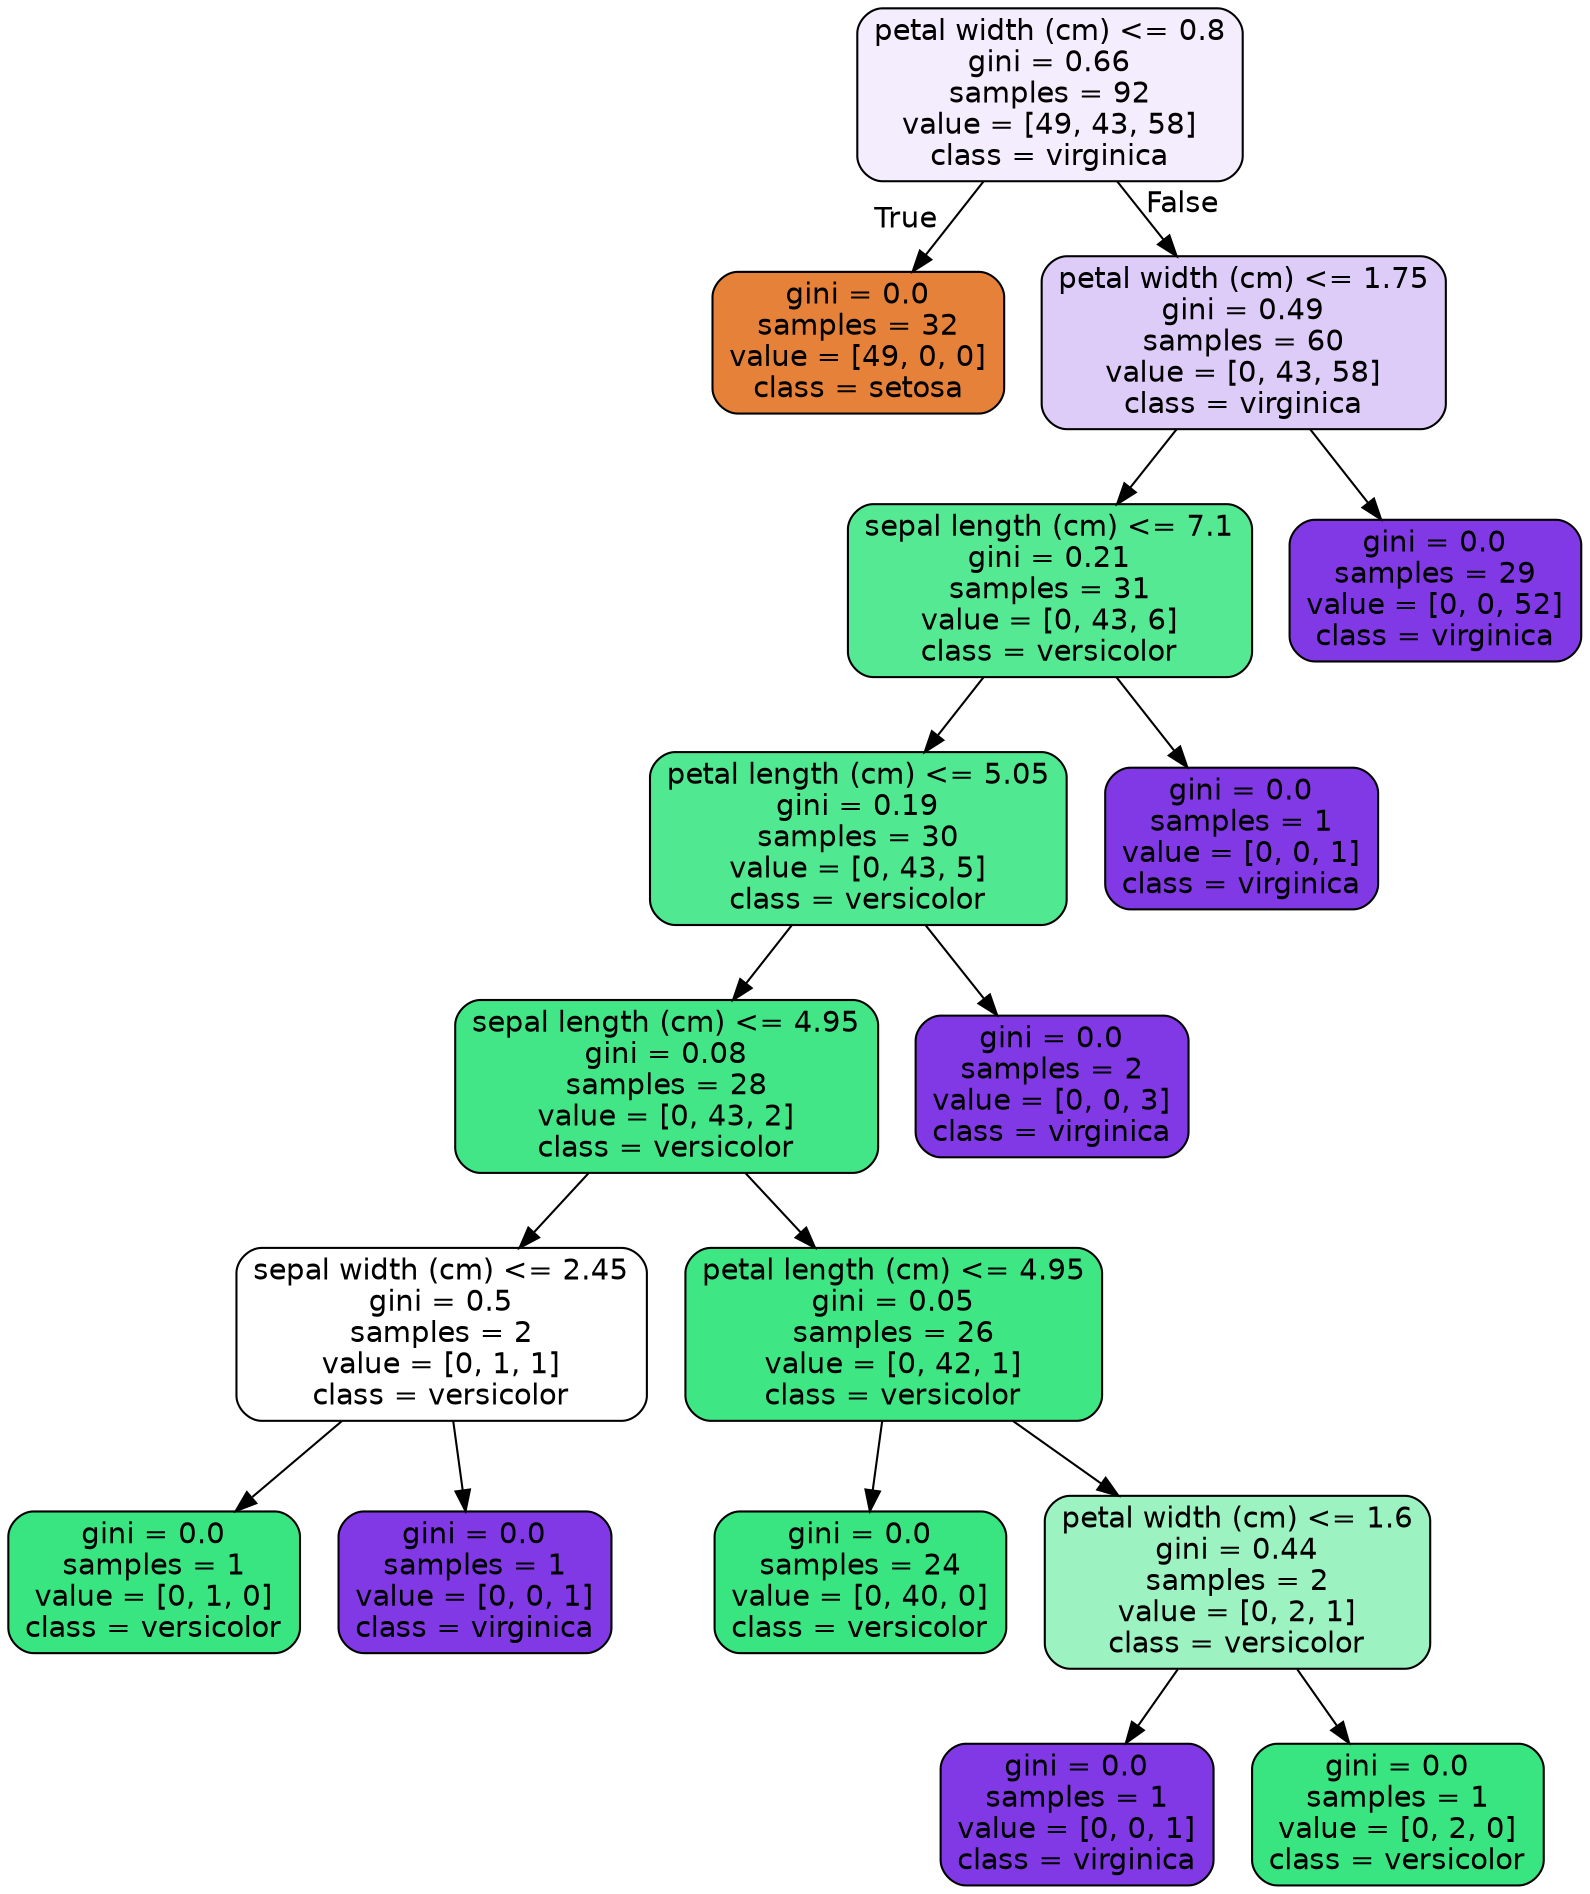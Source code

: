 digraph Tree {
node [shape=box, style="filled, rounded", color="black", fontname="helvetica"] ;
edge [fontname="helvetica"] ;
0 [label="petal width (cm) <= 0.8\ngini = 0.66\nsamples = 92\nvalue = [49, 43, 58]\nclass = virginica", fillcolor="#f4edfd"] ;
1 [label="gini = 0.0\nsamples = 32\nvalue = [49, 0, 0]\nclass = setosa", fillcolor="#e58139"] ;
0 -> 1 [labeldistance=2.5, labelangle=45, headlabel="True"] ;
2 [label="petal width (cm) <= 1.75\ngini = 0.49\nsamples = 60\nvalue = [0, 43, 58]\nclass = virginica", fillcolor="#deccf8"] ;
0 -> 2 [labeldistance=2.5, labelangle=-45, headlabel="False"] ;
3 [label="sepal length (cm) <= 7.1\ngini = 0.21\nsamples = 31\nvalue = [0, 43, 6]\nclass = versicolor", fillcolor="#55e993"] ;
2 -> 3 ;
4 [label="petal length (cm) <= 5.05\ngini = 0.19\nsamples = 30\nvalue = [0, 43, 5]\nclass = versicolor", fillcolor="#50e890"] ;
3 -> 4 ;
5 [label="sepal length (cm) <= 4.95\ngini = 0.08\nsamples = 28\nvalue = [0, 43, 2]\nclass = versicolor", fillcolor="#42e687"] ;
4 -> 5 ;
6 [label="sepal width (cm) <= 2.45\ngini = 0.5\nsamples = 2\nvalue = [0, 1, 1]\nclass = versicolor", fillcolor="#ffffff"] ;
5 -> 6 ;
7 [label="gini = 0.0\nsamples = 1\nvalue = [0, 1, 0]\nclass = versicolor", fillcolor="#39e581"] ;
6 -> 7 ;
8 [label="gini = 0.0\nsamples = 1\nvalue = [0, 0, 1]\nclass = virginica", fillcolor="#8139e5"] ;
6 -> 8 ;
9 [label="petal length (cm) <= 4.95\ngini = 0.05\nsamples = 26\nvalue = [0, 42, 1]\nclass = versicolor", fillcolor="#3ee684"] ;
5 -> 9 ;
10 [label="gini = 0.0\nsamples = 24\nvalue = [0, 40, 0]\nclass = versicolor", fillcolor="#39e581"] ;
9 -> 10 ;
11 [label="petal width (cm) <= 1.6\ngini = 0.44\nsamples = 2\nvalue = [0, 2, 1]\nclass = versicolor", fillcolor="#9cf2c0"] ;
9 -> 11 ;
12 [label="gini = 0.0\nsamples = 1\nvalue = [0, 0, 1]\nclass = virginica", fillcolor="#8139e5"] ;
11 -> 12 ;
13 [label="gini = 0.0\nsamples = 1\nvalue = [0, 2, 0]\nclass = versicolor", fillcolor="#39e581"] ;
11 -> 13 ;
14 [label="gini = 0.0\nsamples = 2\nvalue = [0, 0, 3]\nclass = virginica", fillcolor="#8139e5"] ;
4 -> 14 ;
15 [label="gini = 0.0\nsamples = 1\nvalue = [0, 0, 1]\nclass = virginica", fillcolor="#8139e5"] ;
3 -> 15 ;
16 [label="gini = 0.0\nsamples = 29\nvalue = [0, 0, 52]\nclass = virginica", fillcolor="#8139e5"] ;
2 -> 16 ;
}